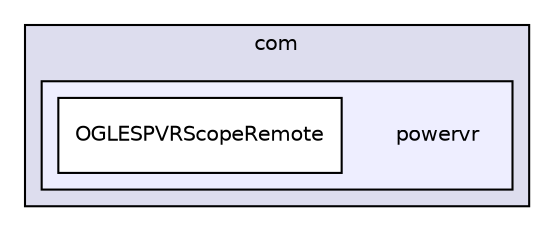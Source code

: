digraph "PVR/SDK_3.4/Examples/Advanced/PVRScopeRemote/OGLES/BuildDeveloper/Android/src/com/powervr" {
  compound=true
  node [ fontsize="10", fontname="Helvetica"];
  edge [ labelfontsize="10", labelfontname="Helvetica"];
  subgraph clusterdir_620d7b3ac6369614b7fda26b55a56df4 {
    graph [ bgcolor="#ddddee", pencolor="black", label="com" fontname="Helvetica", fontsize="10", URL="dir_620d7b3ac6369614b7fda26b55a56df4.html"]
  subgraph clusterdir_23c5d3c67a891108e3e36b58986375eb {
    graph [ bgcolor="#eeeeff", pencolor="black", label="" URL="dir_23c5d3c67a891108e3e36b58986375eb.html"];
    dir_23c5d3c67a891108e3e36b58986375eb [shape=plaintext label="powervr"];
    dir_cadd799ae90f492fb6277d506870e241 [shape=box label="OGLESPVRScopeRemote" color="black" fillcolor="white" style="filled" URL="dir_cadd799ae90f492fb6277d506870e241.html"];
  }
  }
}
